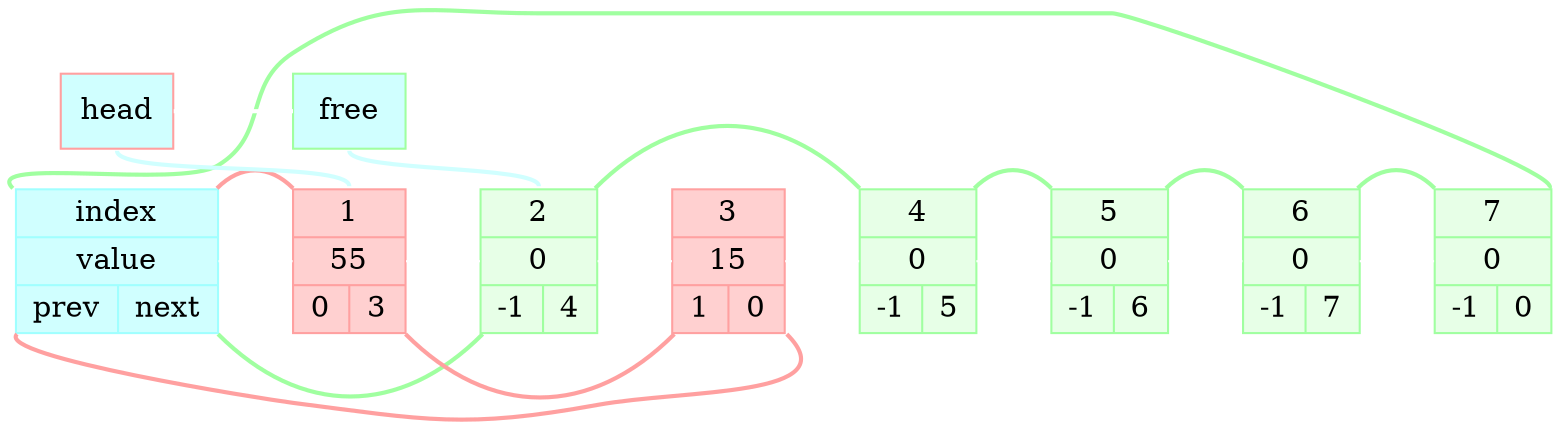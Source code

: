 digraph STL
{
rankdir = LR
graph [ splines = ortho, splines = true ]
node  [ shape = record, style = filled, fillcolor = "#FFD0D0", color = "#FFA0A0" ]
edge  [ arrowhead = none ]

f0 [fillcolor = "#D0FFFF", color = "#A0FFFF", label = " index | value |{ prev | next } " ]
f1 [label = " 1 | 55 | { 0 | 3 } "  ]
f2 [label = " 2 | 0 | { -1 | 4 } " fillcolor = "#E7FFE7", color = "#A0FFA0"  ]
f3 [label = " 3 | 15 | { 1 | 0 } "  ]
f4 [label = " 4 | 0 | { -1 | 5 } " fillcolor = "#E7FFE7", color = "#A0FFA0"  ]
f5 [label = " 5 | 0 | { -1 | 6 } " fillcolor = "#E7FFE7", color = "#A0FFA0"  ]
f6 [label = " 6 | 0 | { -1 | 7 } " fillcolor = "#E7FFE7", color = "#A0FFA0"  ]
f7 [label = " 7 | 0 | { -1 | 0 } " fillcolor = "#E7FFE7", color = "#A0FFA0"  ]
f0->f1->f2->f3->f4->f5->f6->f7 [ weight = 1000, color = "#FFFFFF" ]

edge [ arrowhead = none, color = "#FFA0A0", style = bold ]
f0:ne-> f1:nw
f1:se-> f3:sw
f3:se-> f0:sw

edge [ arrowhead = none, color = "#A0FFA0", style = bold ]
f0:se-> f2:sw
f2:ne-> f4:nw
f4:ne-> f5:nw
f5:ne-> f6:nw
f6:ne-> f7:nw
f7:ne-> f0:nw

fh [ fillcolor = "#D0FFFF", color = "#FFA0A0", label = "head" ]
fh:s -> f1:n[ weight = 300, color = "#D0FFFF", style = bold ]

ff [ fillcolor = "#D0FFFF", color = "#A0FFA0", label = "free" ]
ff:s -> f2:n[ weight = 300, color = "#D0FFFF", style = bold ]

fh -> ff [ weight = 1000, color = "#FFFFFF" ]
}
